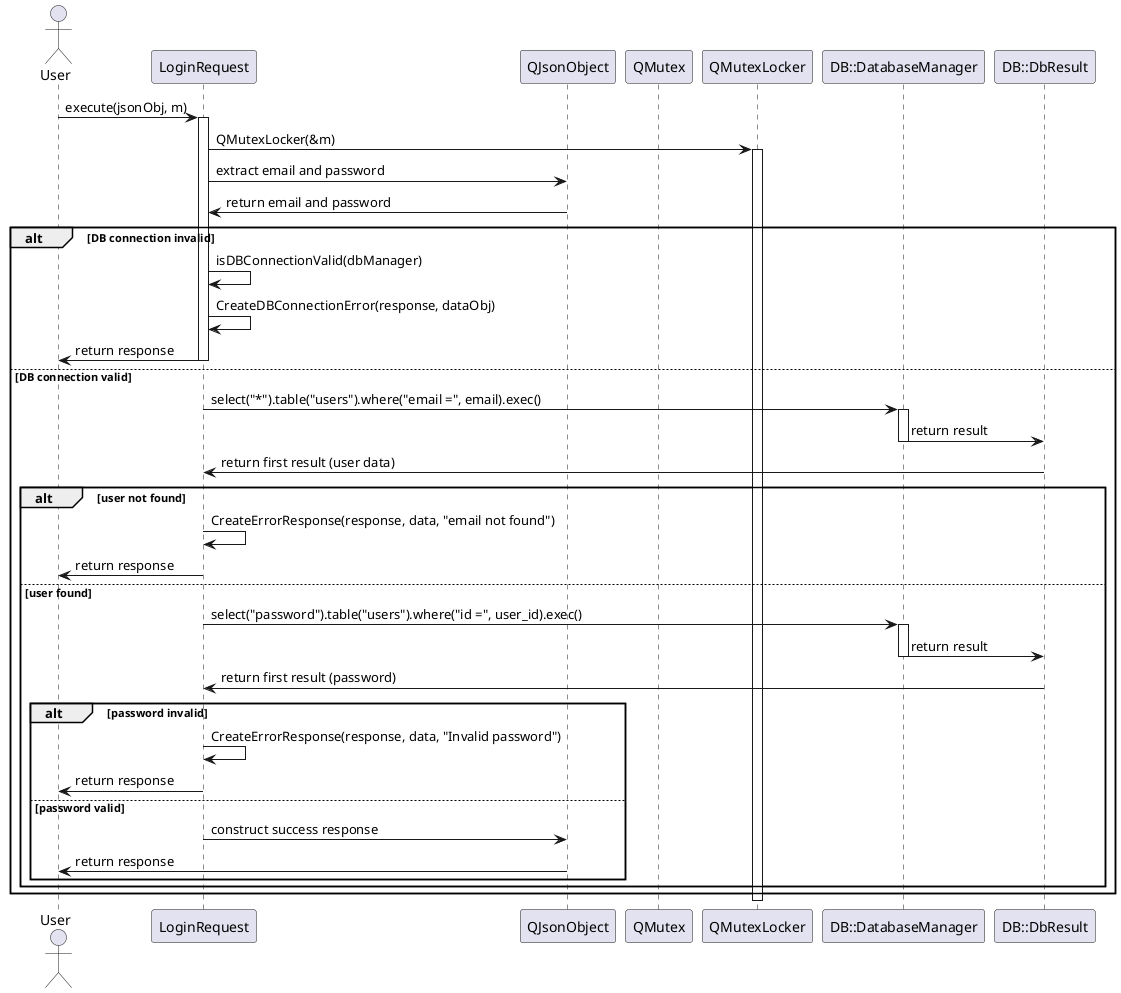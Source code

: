 @startuml Login Request Sequence Diagram
actor User
participant "LoginRequest" as LR
participant "QJsonObject" as JsonObj
participant "QMutex" as Mutex
participant "QMutexLocker" as Locker
participant "DB::DatabaseManager" as DB
participant "DB::DbResult" as Result

User -> LR: execute(jsonObj, m)
activate LR
LR -> Locker: QMutexLocker(&m)
activate Locker
LR -> JsonObj: extract email and password
JsonObj -> LR: return email and password

alt DB connection invalid
    LR -> LR: isDBConnectionValid(dbManager)
    LR -> LR: CreateDBConnectionError(response, dataObj)
    LR -> User: return response
    deactivate LR
else DB connection valid
    LR -> DB: select("*").table("users").where("email =", email).exec()
    activate DB
    DB -> Result: return result
    deactivate DB
    Result -> LR: return first result (user data)

    alt user not found
        LR -> LR: CreateErrorResponse(response, data, "email not found")
        LR -> User: return response
        deactivate LR
    else user found
        LR -> DB: select("password").table("users").where("id =", user_id).exec()
        activate DB
        DB -> Result: return result
        deactivate DB
        Result -> LR: return first result (password)

        alt password invalid
            LR -> LR: CreateErrorResponse(response, data, "Invalid password")
            LR -> User: return response
            deactivate LR
        else password valid
            LR -> JsonObj: construct success response
            JsonObj -> User: return response
            deactivate JsonObj
        end
    end
end
deactivate Locker
@enduml
